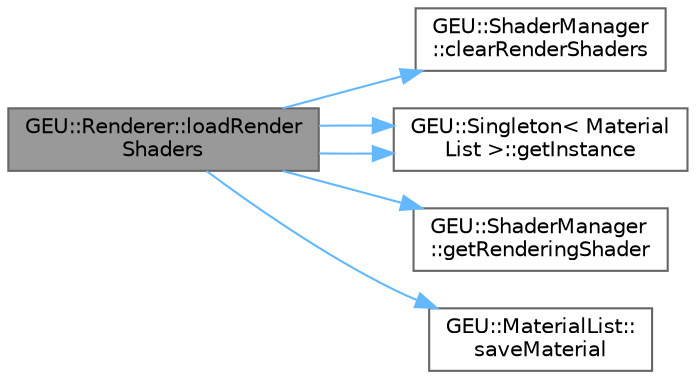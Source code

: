 digraph "GEU::Renderer::loadRenderShaders"
{
 // LATEX_PDF_SIZE
  bgcolor="transparent";
  edge [fontname=Helvetica,fontsize=10,labelfontname=Helvetica,labelfontsize=10];
  node [fontname=Helvetica,fontsize=10,shape=box,height=0.2,width=0.4];
  rankdir="LR";
  Node1 [id="Node000001",label="GEU::Renderer::loadRender\lShaders",height=0.2,width=0.4,color="gray40", fillcolor="grey60", style="filled", fontcolor="black",tooltip=" "];
  Node1 -> Node2 [id="edge1_Node000001_Node000002",color="steelblue1",style="solid",tooltip=" "];
  Node2 [id="Node000002",label="GEU::ShaderManager\l::clearRenderShaders",height=0.2,width=0.4,color="grey40", fillcolor="white", style="filled",URL="$d7/d06/class_g_e_u_1_1_shader_manager.html#a3f7ed9bd4869a3f09673f39bc147e355",tooltip=" "];
  Node1 -> Node3 [id="edge2_Node000001_Node000003",color="steelblue1",style="solid",tooltip=" "];
  Node3 [id="Node000003",label="GEU::Singleton\< Material\lList \>::getInstance",height=0.2,width=0.4,color="grey40", fillcolor="white", style="filled",URL="$d1/d01/class_g_e_u_1_1_singleton.html#a47c7e7c2110f4cc59c9ff1f5594c366e",tooltip=" "];
  Node1 -> Node3 [id="edge3_Node000001_Node000003",color="steelblue1",style="solid",tooltip=" "];
  Node1 -> Node4 [id="edge4_Node000001_Node000004",color="steelblue1",style="solid",tooltip=" "];
  Node4 [id="Node000004",label="GEU::ShaderManager\l::getRenderingShader",height=0.2,width=0.4,color="grey40", fillcolor="white", style="filled",URL="$d7/d06/class_g_e_u_1_1_shader_manager.html#a467c277ef2f80bb92d7ad1a887e1f8ac",tooltip=" "];
  Node1 -> Node5 [id="edge5_Node000001_Node000005",color="steelblue1",style="solid",tooltip=" "];
  Node5 [id="Node000005",label="GEU::MaterialList::\lsaveMaterial",height=0.2,width=0.4,color="grey40", fillcolor="white", style="filled",URL="$d8/d05/class_g_e_u_1_1_material_list.html#acc957c934384d13e5ccc65e5f536ad56",tooltip=" "];
}
